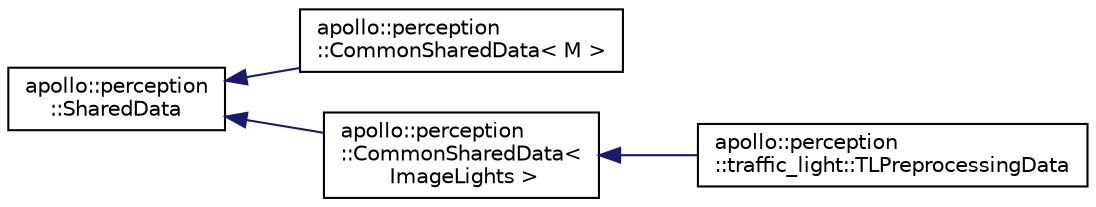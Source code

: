 digraph "Graphical Class Hierarchy"
{
  edge [fontname="Helvetica",fontsize="10",labelfontname="Helvetica",labelfontsize="10"];
  node [fontname="Helvetica",fontsize="10",shape=record];
  rankdir="LR";
  Node0 [label="apollo::perception\l::SharedData",height=0.2,width=0.4,color="black", fillcolor="white", style="filled",URL="$classapollo_1_1perception_1_1SharedData.html"];
  Node0 -> Node1 [dir="back",color="midnightblue",fontsize="10",style="solid",fontname="Helvetica"];
  Node1 [label="apollo::perception\l::CommonSharedData\< M \>",height=0.2,width=0.4,color="black", fillcolor="white", style="filled",URL="$classapollo_1_1perception_1_1CommonSharedData.html"];
  Node0 -> Node2 [dir="back",color="midnightblue",fontsize="10",style="solid",fontname="Helvetica"];
  Node2 [label="apollo::perception\l::CommonSharedData\<\l ImageLights \>",height=0.2,width=0.4,color="black", fillcolor="white", style="filled",URL="$classapollo_1_1perception_1_1CommonSharedData.html"];
  Node2 -> Node3 [dir="back",color="midnightblue",fontsize="10",style="solid",fontname="Helvetica"];
  Node3 [label="apollo::perception\l::traffic_light::TLPreprocessingData",height=0.2,width=0.4,color="black", fillcolor="white", style="filled",URL="$classapollo_1_1perception_1_1traffic__light_1_1TLPreprocessingData.html"];
}
